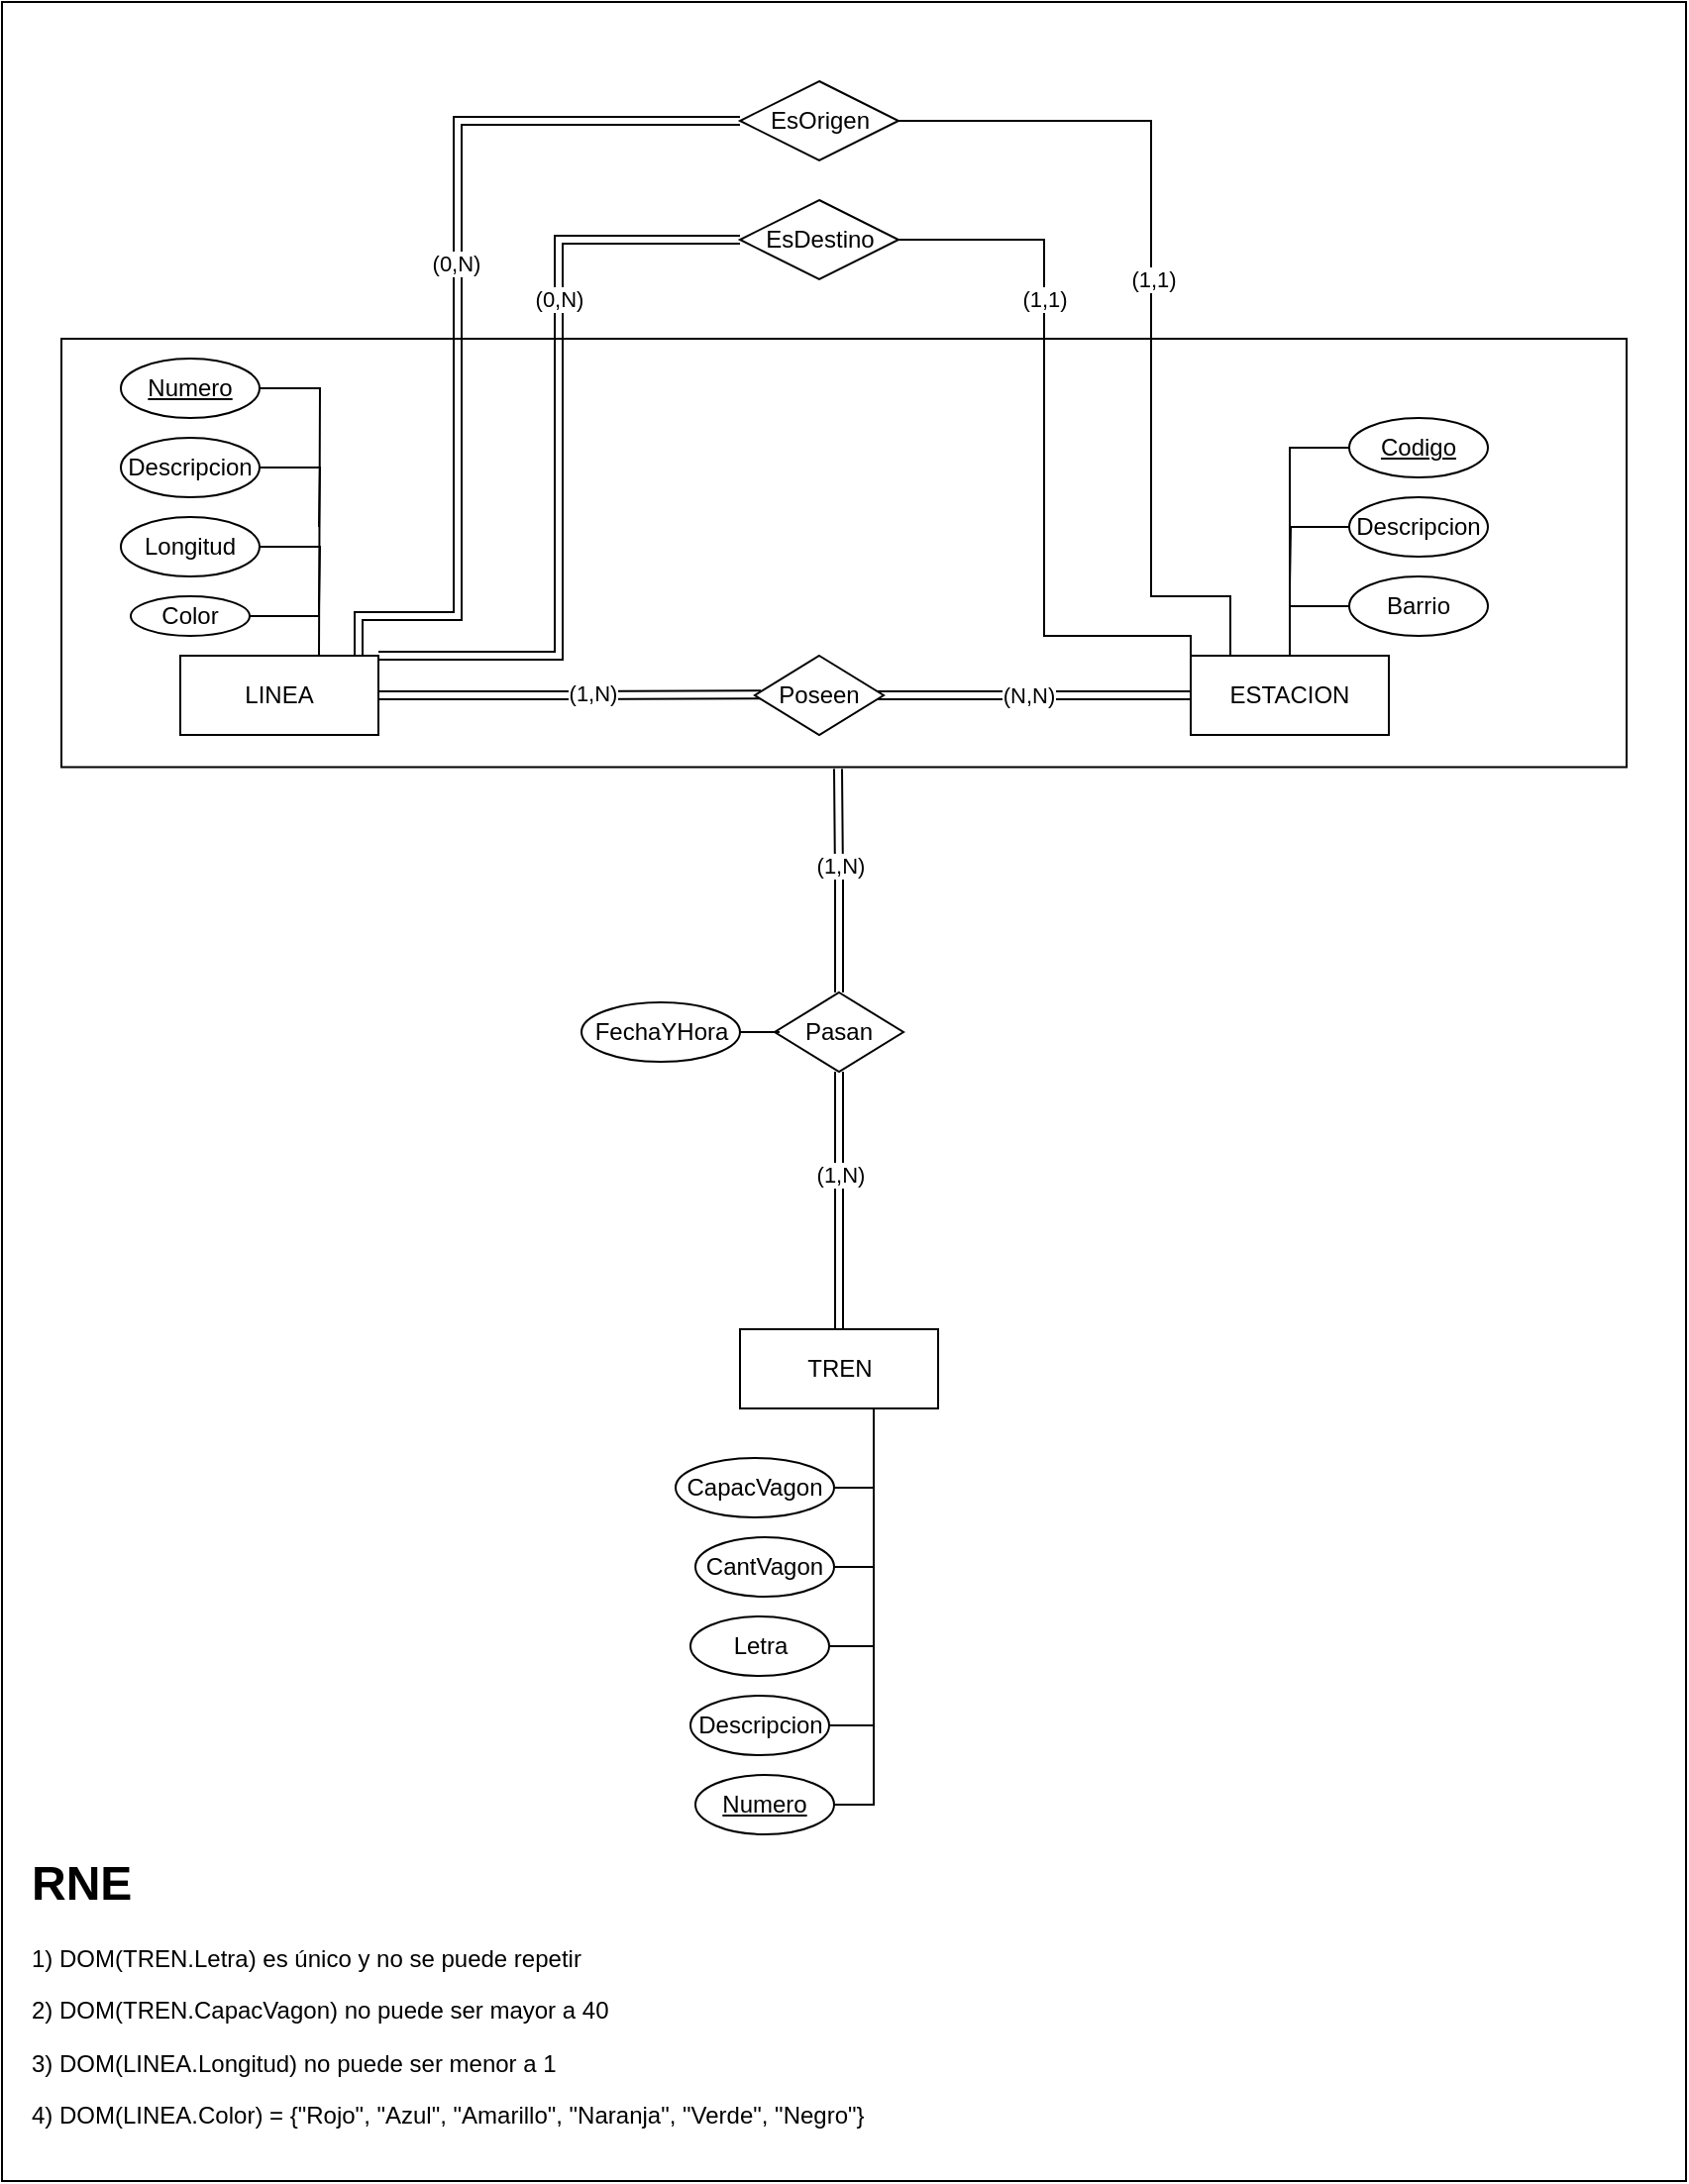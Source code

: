 <mxfile version="14.6.13" type="device"><diagram id="A8Ih9_L0MWL3A3tquq8X" name="Página-1"><mxGraphModel dx="905" dy="1772" grid="1" gridSize="10" guides="1" tooltips="1" connect="1" arrows="1" fold="1" page="1" pageScale="1" pageWidth="850" pageHeight="1100" math="0" shadow="0"><root><mxCell id="0"/><mxCell id="1" parent="0"/><mxCell id="rtQHnUlLY0VPPWQGTPwT-6" value="" style="rounded=0;whiteSpace=wrap;html=1;fillColor=none;" vertex="1" parent="1"><mxGeometry y="-1100" width="850" height="1100" as="geometry"/></mxCell><mxCell id="NR-4DL4Et8LpobsCYAdE-63" value="" style="rounded=0;whiteSpace=wrap;html=1;fillColor=none;" parent="1" vertex="1"><mxGeometry x="30" y="-930" width="790" height="216.25" as="geometry"/></mxCell><mxCell id="NR-4DL4Et8LpobsCYAdE-65" style="edgeStyle=orthogonalEdgeStyle;rounded=0;orthogonalLoop=1;jettySize=auto;html=1;entryX=0.5;entryY=1;entryDx=0;entryDy=0;endArrow=none;endFill=0;shape=link;" parent="1" source="NR-4DL4Et8LpobsCYAdE-1" target="NR-4DL4Et8LpobsCYAdE-64" edge="1"><mxGeometry relative="1" as="geometry"/></mxCell><mxCell id="NR-4DL4Et8LpobsCYAdE-1" value="TREN" style="whiteSpace=wrap;html=1;align=center;" parent="1" vertex="1"><mxGeometry x="372.5" y="-430" width="100" height="40" as="geometry"/></mxCell><mxCell id="NR-4DL4Et8LpobsCYAdE-62" style="edgeStyle=orthogonalEdgeStyle;rounded=0;orthogonalLoop=1;jettySize=auto;html=1;endArrow=none;endFill=0;" parent="1" source="NR-4DL4Et8LpobsCYAdE-7" edge="1"><mxGeometry relative="1" as="geometry"><Array as="points"><mxPoint x="440" y="-190"/><mxPoint x="440" y="-390"/></Array><mxPoint x="440" y="-390" as="targetPoint"/></mxGeometry></mxCell><mxCell id="NR-4DL4Et8LpobsCYAdE-7" value="Numero" style="ellipse;whiteSpace=wrap;html=1;align=center;fontStyle=4;" parent="1" vertex="1"><mxGeometry x="350" y="-205" width="70" height="30" as="geometry"/></mxCell><mxCell id="hIJre_98FuhVhKKOBq1F-5" style="edgeStyle=orthogonalEdgeStyle;rounded=0;orthogonalLoop=1;jettySize=auto;html=1;endArrow=none;endFill=0;" parent="1" source="NR-4DL4Et8LpobsCYAdE-8" edge="1"><mxGeometry relative="1" as="geometry"><mxPoint x="440" y="-230" as="targetPoint"/></mxGeometry></mxCell><mxCell id="NR-4DL4Et8LpobsCYAdE-8" value="Descripcion" style="ellipse;whiteSpace=wrap;html=1;align=center;" parent="1" vertex="1"><mxGeometry x="347.5" y="-245" width="70" height="30" as="geometry"/></mxCell><mxCell id="hIJre_98FuhVhKKOBq1F-4" style="edgeStyle=orthogonalEdgeStyle;rounded=0;orthogonalLoop=1;jettySize=auto;html=1;endArrow=none;endFill=0;" parent="1" source="NR-4DL4Et8LpobsCYAdE-9" edge="1"><mxGeometry relative="1" as="geometry"><mxPoint x="440" y="-270" as="targetPoint"/></mxGeometry></mxCell><mxCell id="NR-4DL4Et8LpobsCYAdE-9" value="Letra" style="ellipse;whiteSpace=wrap;html=1;align=center;" parent="1" vertex="1"><mxGeometry x="347.5" y="-285" width="70" height="30" as="geometry"/></mxCell><mxCell id="NR-4DL4Et8LpobsCYAdE-60" style="edgeStyle=orthogonalEdgeStyle;rounded=0;orthogonalLoop=1;jettySize=auto;html=1;endArrow=none;endFill=0;" parent="1" source="NR-4DL4Et8LpobsCYAdE-10" edge="1"><mxGeometry relative="1" as="geometry"><mxPoint x="440" y="-310" as="targetPoint"/></mxGeometry></mxCell><mxCell id="NR-4DL4Et8LpobsCYAdE-10" value="CantVagon" style="ellipse;whiteSpace=wrap;html=1;align=center;" parent="1" vertex="1"><mxGeometry x="350" y="-325" width="70" height="30" as="geometry"/></mxCell><mxCell id="hIJre_98FuhVhKKOBq1F-2" style="edgeStyle=orthogonalEdgeStyle;rounded=0;orthogonalLoop=1;jettySize=auto;html=1;endArrow=none;endFill=0;" parent="1" source="NR-4DL4Et8LpobsCYAdE-11" edge="1"><mxGeometry relative="1" as="geometry"><mxPoint x="430" y="-350" as="targetPoint"/></mxGeometry></mxCell><mxCell id="NR-4DL4Et8LpobsCYAdE-11" value="CapacVagon" style="ellipse;whiteSpace=wrap;html=1;align=center;" parent="1" vertex="1"><mxGeometry x="340" y="-365" width="80" height="30" as="geometry"/></mxCell><mxCell id="NR-4DL4Et8LpobsCYAdE-13" value="&lt;h1&gt;RNE&lt;/h1&gt;&lt;p&gt;1) DOM(TREN.Letra) es único y no se puede repetir&lt;/p&gt;&lt;p&gt;2) DOM(TREN.CapacVagon) no puede ser mayor a 40&lt;/p&gt;&lt;p&gt;3) DOM(LINEA.Longitud) no puede ser menor a 1&lt;/p&gt;&lt;p&gt;4) DOM(LINEA.Color) = {&quot;Rojo&quot;, &quot;Azul&quot;, &quot;Amarillo&quot;, &quot;Naranja&quot;, &quot;Verde&quot;, &quot;Negro&quot;}&lt;/p&gt;" style="text;html=1;strokeColor=none;fillColor=none;spacing=5;spacingTop=-20;whiteSpace=wrap;overflow=hidden;rounded=0;" parent="1" vertex="1"><mxGeometry x="10" y="-170" width="510" height="170" as="geometry"/></mxCell><mxCell id="NR-4DL4Et8LpobsCYAdE-21" value="ESTACION" style="whiteSpace=wrap;html=1;align=center;" parent="1" vertex="1"><mxGeometry x="600" y="-770" width="100" height="40" as="geometry"/></mxCell><mxCell id="NR-4DL4Et8LpobsCYAdE-29" style="edgeStyle=orthogonalEdgeStyle;rounded=0;orthogonalLoop=1;jettySize=auto;html=1;entryX=0.5;entryY=0;entryDx=0;entryDy=0;endArrow=none;endFill=0;" parent="1" source="NR-4DL4Et8LpobsCYAdE-22" target="NR-4DL4Et8LpobsCYAdE-21" edge="1"><mxGeometry relative="1" as="geometry"><Array as="points"><mxPoint x="650" y="-875"/></Array></mxGeometry></mxCell><mxCell id="NR-4DL4Et8LpobsCYAdE-22" value="Codigo" style="ellipse;whiteSpace=wrap;html=1;align=center;fontStyle=4;" parent="1" vertex="1"><mxGeometry x="680" y="-890" width="70" height="30" as="geometry"/></mxCell><mxCell id="NR-4DL4Et8LpobsCYAdE-30" style="edgeStyle=orthogonalEdgeStyle;rounded=0;orthogonalLoop=1;jettySize=auto;html=1;endArrow=none;endFill=0;" parent="1" source="NR-4DL4Et8LpobsCYAdE-23" edge="1"><mxGeometry relative="1" as="geometry"><mxPoint x="650" y="-805" as="targetPoint"/></mxGeometry></mxCell><mxCell id="NR-4DL4Et8LpobsCYAdE-23" value="Descripcion" style="ellipse;whiteSpace=wrap;html=1;align=center;" parent="1" vertex="1"><mxGeometry x="680" y="-850" width="70" height="30" as="geometry"/></mxCell><mxCell id="NR-4DL4Et8LpobsCYAdE-52" style="edgeStyle=orthogonalEdgeStyle;shape=link;rounded=0;orthogonalLoop=1;jettySize=auto;html=1;endArrow=none;endFill=0;entryX=0.047;entryY=0.491;entryDx=0;entryDy=0;entryPerimeter=0;" parent="1" source="NR-4DL4Et8LpobsCYAdE-35" target="NR-4DL4Et8LpobsCYAdE-46" edge="1"><mxGeometry relative="1" as="geometry"/></mxCell><mxCell id="hIJre_98FuhVhKKOBq1F-12" value="(0,N)" style="edgeStyle=orthogonalEdgeStyle;rounded=0;orthogonalLoop=1;jettySize=auto;html=1;entryX=0;entryY=0.5;entryDx=0;entryDy=0;endArrow=none;endFill=0;shape=link;" parent="1" source="NR-4DL4Et8LpobsCYAdE-35" target="hIJre_98FuhVhKKOBq1F-10" edge="1"><mxGeometry x="0.381" relative="1" as="geometry"><Array as="points"><mxPoint x="281" y="-770"/><mxPoint x="281" y="-980"/></Array><mxPoint as="offset"/></mxGeometry></mxCell><mxCell id="hIJre_98FuhVhKKOBq1F-13" style="edgeStyle=orthogonalEdgeStyle;rounded=0;orthogonalLoop=1;jettySize=auto;html=1;entryX=0;entryY=0.5;entryDx=0;entryDy=0;endArrow=none;endFill=0;shape=link;" parent="1" source="NR-4DL4Et8LpobsCYAdE-35" target="hIJre_98FuhVhKKOBq1F-11" edge="1"><mxGeometry relative="1" as="geometry"><Array as="points"><mxPoint x="180" y="-790"/><mxPoint x="230" y="-790"/><mxPoint x="230" y="-1040"/></Array></mxGeometry></mxCell><mxCell id="hIJre_98FuhVhKKOBq1F-17" value="(0,N)" style="edgeLabel;html=1;align=center;verticalAlign=middle;resizable=0;points=[];" parent="hIJre_98FuhVhKKOBq1F-13" vertex="1" connectable="0"><mxGeometry x="0.073" y="1" relative="1" as="geometry"><mxPoint as="offset"/></mxGeometry></mxCell><mxCell id="NR-4DL4Et8LpobsCYAdE-35" value="LINEA" style="whiteSpace=wrap;html=1;align=center;" parent="1" vertex="1"><mxGeometry x="90" y="-770" width="100" height="40" as="geometry"/></mxCell><mxCell id="NR-4DL4Et8LpobsCYAdE-43" style="edgeStyle=orthogonalEdgeStyle;rounded=0;orthogonalLoop=1;jettySize=auto;html=1;endArrow=none;endFill=0;" parent="1" source="NR-4DL4Et8LpobsCYAdE-36" edge="1"><mxGeometry relative="1" as="geometry"><mxPoint x="160" y="-770" as="targetPoint"/></mxGeometry></mxCell><mxCell id="NR-4DL4Et8LpobsCYAdE-36" value="Numero" style="ellipse;whiteSpace=wrap;html=1;align=center;fontStyle=4;" parent="1" vertex="1"><mxGeometry x="60" y="-920" width="70" height="30" as="geometry"/></mxCell><mxCell id="NR-4DL4Et8LpobsCYAdE-54" style="edgeStyle=orthogonalEdgeStyle;rounded=0;orthogonalLoop=1;jettySize=auto;html=1;endArrow=none;endFill=0;" parent="1" source="NR-4DL4Et8LpobsCYAdE-41" edge="1"><mxGeometry relative="1" as="geometry"><mxPoint x="160" y="-835" as="targetPoint"/></mxGeometry></mxCell><mxCell id="NR-4DL4Et8LpobsCYAdE-41" value="Descripcion" style="ellipse;whiteSpace=wrap;html=1;align=center;" parent="1" vertex="1"><mxGeometry x="60" y="-880" width="70" height="30" as="geometry"/></mxCell><mxCell id="NR-4DL4Et8LpobsCYAdE-55" style="edgeStyle=orthogonalEdgeStyle;rounded=0;orthogonalLoop=1;jettySize=auto;html=1;endArrow=none;endFill=0;" parent="1" source="NR-4DL4Et8LpobsCYAdE-44" edge="1"><mxGeometry relative="1" as="geometry"><mxPoint x="160" y="-795" as="targetPoint"/></mxGeometry></mxCell><mxCell id="NR-4DL4Et8LpobsCYAdE-44" value="Longitud" style="ellipse;whiteSpace=wrap;html=1;align=center;" parent="1" vertex="1"><mxGeometry x="60" y="-840" width="70" height="30" as="geometry"/></mxCell><mxCell id="NR-4DL4Et8LpobsCYAdE-48" style="edgeStyle=orthogonalEdgeStyle;rounded=0;orthogonalLoop=1;jettySize=auto;html=1;endArrow=none;endFill=0;shape=link;exitX=0.923;exitY=0.5;exitDx=0;exitDy=0;exitPerimeter=0;" parent="1" source="NR-4DL4Et8LpobsCYAdE-46" edge="1"><mxGeometry relative="1" as="geometry"><mxPoint x="600" y="-750" as="targetPoint"/><Array as="points"/></mxGeometry></mxCell><mxCell id="NR-4DL4Et8LpobsCYAdE-49" value="(N,N)" style="edgeLabel;html=1;align=center;verticalAlign=middle;resizable=0;points=[];" parent="NR-4DL4Et8LpobsCYAdE-48" vertex="1" connectable="0"><mxGeometry x="-0.08" y="-4" relative="1" as="geometry"><mxPoint x="4" y="-4" as="offset"/></mxGeometry></mxCell><mxCell id="NR-4DL4Et8LpobsCYAdE-46" value="Poseen" style="shape=rhombus;perimeter=rhombusPerimeter;whiteSpace=wrap;html=1;align=center;" parent="1" vertex="1"><mxGeometry x="380" y="-770" width="65" height="40" as="geometry"/></mxCell><mxCell id="NR-4DL4Et8LpobsCYAdE-53" value="(1,N)" style="edgeLabel;html=1;align=center;verticalAlign=middle;resizable=0;points=[];" parent="1" vertex="1" connectable="0"><mxGeometry x="530.429" y="-740" as="geometry"><mxPoint x="-233" y="-11" as="offset"/></mxGeometry></mxCell><mxCell id="hIJre_98FuhVhKKOBq1F-9" style="edgeStyle=orthogonalEdgeStyle;rounded=0;orthogonalLoop=1;jettySize=auto;html=1;entryX=0.496;entryY=1.004;entryDx=0;entryDy=0;entryPerimeter=0;endArrow=none;endFill=0;shape=link;" parent="1" source="NR-4DL4Et8LpobsCYAdE-64" target="NR-4DL4Et8LpobsCYAdE-63" edge="1"><mxGeometry relative="1" as="geometry"><Array as="points"><mxPoint x="423" y="-657"/><mxPoint x="422" y="-657"/><mxPoint x="422" y="-713"/></Array></mxGeometry></mxCell><mxCell id="NR-4DL4Et8LpobsCYAdE-64" value="Pasan" style="shape=rhombus;perimeter=rhombusPerimeter;whiteSpace=wrap;html=1;align=center;" parent="1" vertex="1"><mxGeometry x="390" y="-600" width="65" height="40" as="geometry"/></mxCell><mxCell id="NR-4DL4Et8LpobsCYAdE-67" value="(1,N)" style="edgeLabel;html=1;align=center;verticalAlign=middle;resizable=0;points=[];" parent="1" vertex="1" connectable="0"><mxGeometry x="340.005" y="-530" as="geometry"><mxPoint x="83" y="22" as="offset"/></mxGeometry></mxCell><mxCell id="NR-4DL4Et8LpobsCYAdE-68" value="(1,N)" style="edgeLabel;html=1;align=center;verticalAlign=middle;resizable=0;points=[];" parent="1" vertex="1" connectable="0"><mxGeometry x="367.505" y="-470" as="geometry"><mxPoint x="55" y="-194" as="offset"/></mxGeometry></mxCell><mxCell id="hIJre_98FuhVhKKOBq1F-6" value="" style="edgeStyle=orthogonalEdgeStyle;rounded=0;orthogonalLoop=1;jettySize=auto;html=1;endArrow=none;endFill=0;" parent="1" source="NR-4DL4Et8LpobsCYAdE-69" target="NR-4DL4Et8LpobsCYAdE-64" edge="1"><mxGeometry relative="1" as="geometry"/></mxCell><mxCell id="NR-4DL4Et8LpobsCYAdE-69" value="FechaYHora" style="ellipse;whiteSpace=wrap;html=1;align=center;" parent="1" vertex="1"><mxGeometry x="292.5" y="-595" width="80" height="30" as="geometry"/></mxCell><mxCell id="hIJre_98FuhVhKKOBq1F-14" value="(1,1)" style="edgeStyle=orthogonalEdgeStyle;rounded=0;orthogonalLoop=1;jettySize=auto;html=1;entryX=0;entryY=0.25;entryDx=0;entryDy=0;endArrow=none;endFill=0;" parent="1" source="hIJre_98FuhVhKKOBq1F-10" target="NR-4DL4Et8LpobsCYAdE-21" edge="1"><mxGeometry x="-0.437" relative="1" as="geometry"><Array as="points"><mxPoint x="526" y="-980"/><mxPoint x="526" y="-780"/><mxPoint x="600" y="-780"/></Array><mxPoint as="offset"/></mxGeometry></mxCell><mxCell id="hIJre_98FuhVhKKOBq1F-10" value="EsDestino" style="shape=rhombus;perimeter=rhombusPerimeter;whiteSpace=wrap;html=1;align=center;" parent="1" vertex="1"><mxGeometry x="372.5" y="-1000" width="80" height="40" as="geometry"/></mxCell><mxCell id="hIJre_98FuhVhKKOBq1F-15" style="edgeStyle=orthogonalEdgeStyle;rounded=0;orthogonalLoop=1;jettySize=auto;html=1;endArrow=none;endFill=0;entryX=0.2;entryY=-0.003;entryDx=0;entryDy=0;entryPerimeter=0;" parent="1" source="hIJre_98FuhVhKKOBq1F-11" target="NR-4DL4Et8LpobsCYAdE-21" edge="1"><mxGeometry relative="1" as="geometry"><mxPoint x="620" y="-771" as="targetPoint"/><Array as="points"><mxPoint x="580" y="-1040"/><mxPoint x="580" y="-800"/><mxPoint x="620" y="-800"/></Array></mxGeometry></mxCell><mxCell id="hIJre_98FuhVhKKOBq1F-16" value="(1,1)" style="edgeLabel;html=1;align=center;verticalAlign=middle;resizable=0;points=[];" parent="hIJre_98FuhVhKKOBq1F-15" vertex="1" connectable="0"><mxGeometry x="0.026" y="1" relative="1" as="geometry"><mxPoint y="-17" as="offset"/></mxGeometry></mxCell><mxCell id="hIJre_98FuhVhKKOBq1F-11" value="EsOrigen" style="shape=rhombus;perimeter=rhombusPerimeter;whiteSpace=wrap;html=1;align=center;" parent="1" vertex="1"><mxGeometry x="372.5" y="-1060" width="80" height="40" as="geometry"/></mxCell><mxCell id="rtQHnUlLY0VPPWQGTPwT-2" style="edgeStyle=orthogonalEdgeStyle;rounded=0;orthogonalLoop=1;jettySize=auto;html=1;endArrow=none;endFill=0;" edge="1" parent="1" source="rtQHnUlLY0VPPWQGTPwT-1"><mxGeometry relative="1" as="geometry"><mxPoint x="650" y="-795" as="targetPoint"/></mxGeometry></mxCell><mxCell id="rtQHnUlLY0VPPWQGTPwT-1" value="Barrio" style="ellipse;whiteSpace=wrap;html=1;align=center;" vertex="1" parent="1"><mxGeometry x="680" y="-810" width="70" height="30" as="geometry"/></mxCell><mxCell id="rtQHnUlLY0VPPWQGTPwT-4" style="edgeStyle=orthogonalEdgeStyle;rounded=0;orthogonalLoop=1;jettySize=auto;html=1;endArrow=none;endFill=0;" edge="1" parent="1" source="rtQHnUlLY0VPPWQGTPwT-3"><mxGeometry relative="1" as="geometry"><mxPoint x="160" y="-800" as="targetPoint"/><Array as="points"><mxPoint x="160" y="-790"/></Array></mxGeometry></mxCell><mxCell id="rtQHnUlLY0VPPWQGTPwT-3" value="Color" style="ellipse;whiteSpace=wrap;html=1;align=center;" vertex="1" parent="1"><mxGeometry x="65" y="-800" width="60" height="20" as="geometry"/></mxCell></root></mxGraphModel></diagram></mxfile>